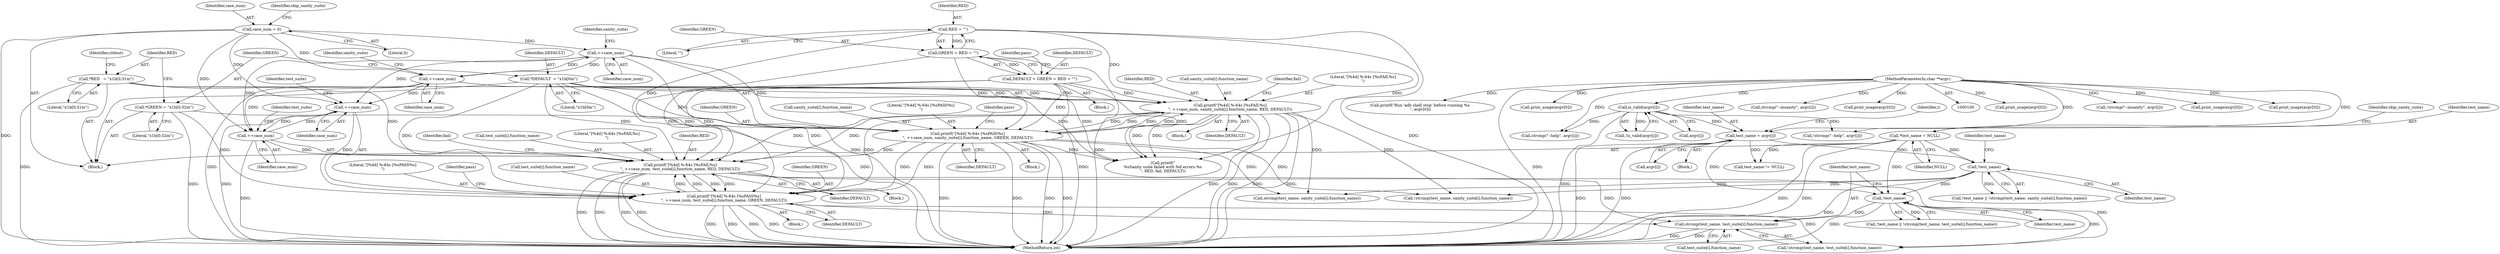 digraph "0_Android_37c88107679d36c419572732b4af6e18bb2f7dce_5@API" {
"1000430" [label="(Call,strcmp(test_name, test_suite[i].function_name))"];
"1000427" [label="(Call,!test_name)"];
"1000179" [label="(Call,test_name = argv[i])"];
"1000151" [label="(Call,is_valid(argv[i]))"];
"1000102" [label="(MethodParameterIn,char **argv)"];
"1000357" [label="(Call,!test_name)"];
"1000105" [label="(Call,*test_name = NULL)"];
"1000461" [label="(Call,printf(\"[%4d] %-64s [%sFAIL%s]\n\", ++case_num, test_suite[i].function_name, RED, DEFAULT))"];
"1000463" [label="(Call,++case_num)"];
"1000374" [label="(Call,++case_num)"];
"1000337" [label="(Call,case_num = 0)"];
"1000389" [label="(Call,++case_num)"];
"1000448" [label="(Call,++case_num)"];
"1000446" [label="(Call,printf(\"[%4d] %-64s [%sPASS%s]\n\", ++case_num, test_suite[i].function_name, GREEN, DEFAULT))"];
"1000308" [label="(Call,*GREEN = \"\x1b[0;32m\")"];
"1000323" [label="(Call,GREEN = RED = \"\")"];
"1000325" [label="(Call,RED = \"\")"];
"1000372" [label="(Call,printf(\"[%4d] %-64s [%sPASS%s]\n\", ++case_num, sanity_suite[i].function_name, GREEN, DEFAULT))"];
"1000387" [label="(Call,printf(\"[%4d] %-64s [%sFAIL%s]\n\", ++case_num, sanity_suite[i].function_name, RED, DEFAULT))"];
"1000312" [label="(Call,*RED   = \"\x1b[0;31m\")"];
"1000304" [label="(Call,*DEFAULT  = \"\x1b[0m\")"];
"1000321" [label="(Call,DEFAULT = GREEN = RED = \"\")"];
"1000396" [label="(Identifier,RED)"];
"1000465" [label="(Call,test_suite[i].function_name)"];
"1000381" [label="(Identifier,GREEN)"];
"1000180" [label="(Identifier,test_name)"];
"1000449" [label="(Identifier,case_num)"];
"1000105" [label="(Call,*test_name = NULL)"];
"1000452" [label="(Identifier,test_suite)"];
"1000314" [label="(Literal,\"\x1b[0;31m\")"];
"1000330" [label="(Identifier,pass)"];
"1000103" [label="(Block,)"];
"1000462" [label="(Literal,\"[%4d] %-64s [%sFAIL%s]\n\")"];
"1000386" [label="(Block,)"];
"1000456" [label="(Identifier,DEFAULT)"];
"1000447" [label="(Literal,\"[%4d] %-64s [%sPASS%s]\n\")"];
"1000150" [label="(Call,!is_valid(argv[i]))"];
"1000471" [label="(Identifier,DEFAULT)"];
"1000106" [label="(Identifier,test_name)"];
"1000458" [label="(Identifier,pass)"];
"1000378" [label="(Identifier,sanity_suite)"];
"1000342" [label="(Identifier,skip_sanity_suite)"];
"1000427" [label="(Call,!test_name)"];
"1000393" [label="(Identifier,sanity_suite)"];
"1000166" [label="(Call,test_name != NULL)"];
"1000181" [label="(Call,argv[i])"];
"1000121" [label="(Identifier,i)"];
"1000455" [label="(Identifier,GREEN)"];
"1000391" [label="(Call,sanity_suite[i].function_name)"];
"1000320" [label="(Block,)"];
"1000445" [label="(Block,)"];
"1000375" [label="(Identifier,case_num)"];
"1000325" [label="(Call,RED = \"\")"];
"1000312" [label="(Call,*RED   = \"\x1b[0;31m\")"];
"1000376" [label="(Call,sanity_suite[i].function_name)"];
"1000431" [label="(Identifier,test_name)"];
"1000450" [label="(Call,test_suite[i].function_name)"];
"1000470" [label="(Identifier,RED)"];
"1000152" [label="(Call,argv[i])"];
"1000473" [label="(Identifier,fail)"];
"1000324" [label="(Identifier,GREEN)"];
"1000305" [label="(Identifier,DEFAULT)"];
"1000158" [label="(Call,print_usage(argv[0]))"];
"1000463" [label="(Call,++case_num)"];
"1000430" [label="(Call,strcmp(test_name, test_suite[i].function_name))"];
"1000460" [label="(Block,)"];
"1000432" [label="(Call,test_suite[i].function_name)"];
"1000426" [label="(Call,!test_name || !strcmp(test_name, test_suite[i].function_name))"];
"1000337" [label="(Call,case_num = 0)"];
"1000327" [label="(Literal,\"\")"];
"1000373" [label="(Literal,\"[%4d] %-64s [%sPASS%s]\n\")"];
"1000138" [label="(Call,!strcmp(\"--insanity\", argv[i]))"];
"1000323" [label="(Call,GREEN = RED = \"\")"];
"1000110" [label="(Identifier,skip_sanity_suite)"];
"1000504" [label="(MethodReturn,int)"];
"1000387" [label="(Call,printf(\"[%4d] %-64s [%sFAIL%s]\n\", ++case_num, sanity_suite[i].function_name, RED, DEFAULT))"];
"1000374" [label="(Call,++case_num)"];
"1000308" [label="(Call,*GREEN = \"\x1b[0;32m\")"];
"1000464" [label="(Identifier,case_num)"];
"1000151" [label="(Call,is_valid(argv[i]))"];
"1000206" [label="(Call,print_usage(argv[0]))"];
"1000254" [label="(Call,print_usage(argv[0]))"];
"1000397" [label="(Identifier,DEFAULT)"];
"1000357" [label="(Call,!test_name)"];
"1000356" [label="(Call,!test_name || !strcmp(test_name, sanity_suite[i].function_name))"];
"1000310" [label="(Literal,\"\x1b[0;32m\")"];
"1000382" [label="(Identifier,DEFAULT)"];
"1000107" [label="(Identifier,NULL)"];
"1000309" [label="(Identifier,GREEN)"];
"1000339" [label="(Literal,0)"];
"1000371" [label="(Block,)"];
"1000122" [label="(Block,)"];
"1000187" [label="(Call,printf(\"Run 'adb shell stop' before running %s.\n\", argv[0]))"];
"1000326" [label="(Identifier,RED)"];
"1000102" [label="(MethodParameterIn,char **argv)"];
"1000304" [label="(Call,*DEFAULT  = \"\x1b[0m\")"];
"1000360" [label="(Call,strcmp(test_name, sanity_suite[i].function_name))"];
"1000390" [label="(Identifier,case_num)"];
"1000338" [label="(Identifier,case_num)"];
"1000361" [label="(Identifier,test_name)"];
"1000428" [label="(Identifier,test_name)"];
"1000124" [label="(Call,!strcmp(\"--help\", argv[i]))"];
"1000372" [label="(Call,printf(\"[%4d] %-64s [%sPASS%s]\n\", ++case_num, sanity_suite[i].function_name, GREEN, DEFAULT))"];
"1000446" [label="(Call,printf(\"[%4d] %-64s [%sPASS%s]\n\", ++case_num, test_suite[i].function_name, GREEN, DEFAULT))"];
"1000399" [label="(Identifier,fail)"];
"1000384" [label="(Identifier,pass)"];
"1000321" [label="(Call,DEFAULT = GREEN = RED = \"\")"];
"1000319" [label="(Identifier,stdout)"];
"1000359" [label="(Call,!strcmp(test_name, sanity_suite[i].function_name))"];
"1000467" [label="(Identifier,test_suite)"];
"1000406" [label="(Call,printf(\"\n%sSanity suite failed with %d errors.%s\n\", RED, fail, DEFAULT))"];
"1000131" [label="(Call,print_usage(argv[0]))"];
"1000313" [label="(Identifier,RED)"];
"1000429" [label="(Call,!strcmp(test_name, test_suite[i].function_name))"];
"1000448" [label="(Call,++case_num)"];
"1000125" [label="(Call,strcmp(\"--help\", argv[i]))"];
"1000306" [label="(Literal,\"\x1b[0m\")"];
"1000139" [label="(Call,strcmp(\"--insanity\", argv[i]))"];
"1000461" [label="(Call,printf(\"[%4d] %-64s [%sFAIL%s]\n\", ++case_num, test_suite[i].function_name, RED, DEFAULT))"];
"1000322" [label="(Identifier,DEFAULT)"];
"1000388" [label="(Literal,\"[%4d] %-64s [%sFAIL%s]\n\")"];
"1000389" [label="(Call,++case_num)"];
"1000179" [label="(Call,test_name = argv[i])"];
"1000172" [label="(Call,print_usage(argv[0]))"];
"1000358" [label="(Identifier,test_name)"];
"1000430" -> "1000429"  [label="AST: "];
"1000430" -> "1000432"  [label="CFG: "];
"1000431" -> "1000430"  [label="AST: "];
"1000432" -> "1000430"  [label="AST: "];
"1000429" -> "1000430"  [label="CFG: "];
"1000430" -> "1000504"  [label="DDG: "];
"1000430" -> "1000504"  [label="DDG: "];
"1000427" -> "1000430"  [label="DDG: "];
"1000461" -> "1000430"  [label="DDG: "];
"1000446" -> "1000430"  [label="DDG: "];
"1000427" -> "1000426"  [label="AST: "];
"1000427" -> "1000428"  [label="CFG: "];
"1000428" -> "1000427"  [label="AST: "];
"1000431" -> "1000427"  [label="CFG: "];
"1000426" -> "1000427"  [label="CFG: "];
"1000427" -> "1000504"  [label="DDG: "];
"1000427" -> "1000426"  [label="DDG: "];
"1000179" -> "1000427"  [label="DDG: "];
"1000357" -> "1000427"  [label="DDG: "];
"1000105" -> "1000427"  [label="DDG: "];
"1000427" -> "1000429"  [label="DDG: "];
"1000179" -> "1000122"  [label="AST: "];
"1000179" -> "1000181"  [label="CFG: "];
"1000180" -> "1000179"  [label="AST: "];
"1000181" -> "1000179"  [label="AST: "];
"1000121" -> "1000179"  [label="CFG: "];
"1000179" -> "1000504"  [label="DDG: "];
"1000179" -> "1000504"  [label="DDG: "];
"1000179" -> "1000166"  [label="DDG: "];
"1000151" -> "1000179"  [label="DDG: "];
"1000102" -> "1000179"  [label="DDG: "];
"1000179" -> "1000357"  [label="DDG: "];
"1000151" -> "1000150"  [label="AST: "];
"1000151" -> "1000152"  [label="CFG: "];
"1000152" -> "1000151"  [label="AST: "];
"1000150" -> "1000151"  [label="CFG: "];
"1000151" -> "1000504"  [label="DDG: "];
"1000151" -> "1000124"  [label="DDG: "];
"1000151" -> "1000125"  [label="DDG: "];
"1000151" -> "1000150"  [label="DDG: "];
"1000102" -> "1000151"  [label="DDG: "];
"1000102" -> "1000100"  [label="AST: "];
"1000102" -> "1000504"  [label="DDG: "];
"1000102" -> "1000124"  [label="DDG: "];
"1000102" -> "1000125"  [label="DDG: "];
"1000102" -> "1000131"  [label="DDG: "];
"1000102" -> "1000138"  [label="DDG: "];
"1000102" -> "1000139"  [label="DDG: "];
"1000102" -> "1000158"  [label="DDG: "];
"1000102" -> "1000172"  [label="DDG: "];
"1000102" -> "1000187"  [label="DDG: "];
"1000102" -> "1000206"  [label="DDG: "];
"1000102" -> "1000254"  [label="DDG: "];
"1000357" -> "1000356"  [label="AST: "];
"1000357" -> "1000358"  [label="CFG: "];
"1000358" -> "1000357"  [label="AST: "];
"1000361" -> "1000357"  [label="CFG: "];
"1000356" -> "1000357"  [label="CFG: "];
"1000357" -> "1000504"  [label="DDG: "];
"1000357" -> "1000356"  [label="DDG: "];
"1000105" -> "1000357"  [label="DDG: "];
"1000357" -> "1000359"  [label="DDG: "];
"1000357" -> "1000360"  [label="DDG: "];
"1000105" -> "1000103"  [label="AST: "];
"1000105" -> "1000107"  [label="CFG: "];
"1000106" -> "1000105"  [label="AST: "];
"1000107" -> "1000105"  [label="AST: "];
"1000110" -> "1000105"  [label="CFG: "];
"1000105" -> "1000504"  [label="DDG: "];
"1000105" -> "1000504"  [label="DDG: "];
"1000105" -> "1000166"  [label="DDG: "];
"1000461" -> "1000460"  [label="AST: "];
"1000461" -> "1000471"  [label="CFG: "];
"1000462" -> "1000461"  [label="AST: "];
"1000463" -> "1000461"  [label="AST: "];
"1000465" -> "1000461"  [label="AST: "];
"1000470" -> "1000461"  [label="AST: "];
"1000471" -> "1000461"  [label="AST: "];
"1000473" -> "1000461"  [label="CFG: "];
"1000461" -> "1000504"  [label="DDG: "];
"1000461" -> "1000504"  [label="DDG: "];
"1000461" -> "1000504"  [label="DDG: "];
"1000461" -> "1000504"  [label="DDG: "];
"1000461" -> "1000429"  [label="DDG: "];
"1000461" -> "1000446"  [label="DDG: "];
"1000461" -> "1000446"  [label="DDG: "];
"1000463" -> "1000461"  [label="DDG: "];
"1000446" -> "1000461"  [label="DDG: "];
"1000446" -> "1000461"  [label="DDG: "];
"1000312" -> "1000461"  [label="DDG: "];
"1000325" -> "1000461"  [label="DDG: "];
"1000387" -> "1000461"  [label="DDG: "];
"1000387" -> "1000461"  [label="DDG: "];
"1000304" -> "1000461"  [label="DDG: "];
"1000321" -> "1000461"  [label="DDG: "];
"1000372" -> "1000461"  [label="DDG: "];
"1000463" -> "1000464"  [label="CFG: "];
"1000464" -> "1000463"  [label="AST: "];
"1000467" -> "1000463"  [label="CFG: "];
"1000463" -> "1000504"  [label="DDG: "];
"1000463" -> "1000448"  [label="DDG: "];
"1000374" -> "1000463"  [label="DDG: "];
"1000337" -> "1000463"  [label="DDG: "];
"1000448" -> "1000463"  [label="DDG: "];
"1000389" -> "1000463"  [label="DDG: "];
"1000374" -> "1000372"  [label="AST: "];
"1000374" -> "1000375"  [label="CFG: "];
"1000375" -> "1000374"  [label="AST: "];
"1000378" -> "1000374"  [label="CFG: "];
"1000374" -> "1000504"  [label="DDG: "];
"1000374" -> "1000372"  [label="DDG: "];
"1000337" -> "1000374"  [label="DDG: "];
"1000389" -> "1000374"  [label="DDG: "];
"1000374" -> "1000389"  [label="DDG: "];
"1000374" -> "1000448"  [label="DDG: "];
"1000337" -> "1000103"  [label="AST: "];
"1000337" -> "1000339"  [label="CFG: "];
"1000338" -> "1000337"  [label="AST: "];
"1000339" -> "1000337"  [label="AST: "];
"1000342" -> "1000337"  [label="CFG: "];
"1000337" -> "1000504"  [label="DDG: "];
"1000337" -> "1000389"  [label="DDG: "];
"1000337" -> "1000448"  [label="DDG: "];
"1000389" -> "1000387"  [label="AST: "];
"1000389" -> "1000390"  [label="CFG: "];
"1000390" -> "1000389"  [label="AST: "];
"1000393" -> "1000389"  [label="CFG: "];
"1000389" -> "1000504"  [label="DDG: "];
"1000389" -> "1000387"  [label="DDG: "];
"1000389" -> "1000448"  [label="DDG: "];
"1000448" -> "1000446"  [label="AST: "];
"1000448" -> "1000449"  [label="CFG: "];
"1000449" -> "1000448"  [label="AST: "];
"1000452" -> "1000448"  [label="CFG: "];
"1000448" -> "1000504"  [label="DDG: "];
"1000448" -> "1000446"  [label="DDG: "];
"1000446" -> "1000445"  [label="AST: "];
"1000446" -> "1000456"  [label="CFG: "];
"1000447" -> "1000446"  [label="AST: "];
"1000450" -> "1000446"  [label="AST: "];
"1000455" -> "1000446"  [label="AST: "];
"1000456" -> "1000446"  [label="AST: "];
"1000458" -> "1000446"  [label="CFG: "];
"1000446" -> "1000504"  [label="DDG: "];
"1000446" -> "1000504"  [label="DDG: "];
"1000446" -> "1000504"  [label="DDG: "];
"1000446" -> "1000504"  [label="DDG: "];
"1000446" -> "1000429"  [label="DDG: "];
"1000308" -> "1000446"  [label="DDG: "];
"1000323" -> "1000446"  [label="DDG: "];
"1000372" -> "1000446"  [label="DDG: "];
"1000372" -> "1000446"  [label="DDG: "];
"1000387" -> "1000446"  [label="DDG: "];
"1000304" -> "1000446"  [label="DDG: "];
"1000321" -> "1000446"  [label="DDG: "];
"1000308" -> "1000103"  [label="AST: "];
"1000308" -> "1000310"  [label="CFG: "];
"1000309" -> "1000308"  [label="AST: "];
"1000310" -> "1000308"  [label="AST: "];
"1000313" -> "1000308"  [label="CFG: "];
"1000308" -> "1000504"  [label="DDG: "];
"1000308" -> "1000372"  [label="DDG: "];
"1000323" -> "1000321"  [label="AST: "];
"1000323" -> "1000325"  [label="CFG: "];
"1000324" -> "1000323"  [label="AST: "];
"1000325" -> "1000323"  [label="AST: "];
"1000321" -> "1000323"  [label="CFG: "];
"1000323" -> "1000504"  [label="DDG: "];
"1000323" -> "1000321"  [label="DDG: "];
"1000325" -> "1000323"  [label="DDG: "];
"1000323" -> "1000372"  [label="DDG: "];
"1000325" -> "1000327"  [label="CFG: "];
"1000326" -> "1000325"  [label="AST: "];
"1000327" -> "1000325"  [label="AST: "];
"1000325" -> "1000504"  [label="DDG: "];
"1000325" -> "1000387"  [label="DDG: "];
"1000325" -> "1000406"  [label="DDG: "];
"1000372" -> "1000371"  [label="AST: "];
"1000372" -> "1000382"  [label="CFG: "];
"1000373" -> "1000372"  [label="AST: "];
"1000376" -> "1000372"  [label="AST: "];
"1000381" -> "1000372"  [label="AST: "];
"1000382" -> "1000372"  [label="AST: "];
"1000384" -> "1000372"  [label="CFG: "];
"1000372" -> "1000504"  [label="DDG: "];
"1000372" -> "1000504"  [label="DDG: "];
"1000372" -> "1000504"  [label="DDG: "];
"1000372" -> "1000504"  [label="DDG: "];
"1000372" -> "1000359"  [label="DDG: "];
"1000372" -> "1000360"  [label="DDG: "];
"1000387" -> "1000372"  [label="DDG: "];
"1000387" -> "1000372"  [label="DDG: "];
"1000304" -> "1000372"  [label="DDG: "];
"1000321" -> "1000372"  [label="DDG: "];
"1000372" -> "1000387"  [label="DDG: "];
"1000372" -> "1000387"  [label="DDG: "];
"1000372" -> "1000406"  [label="DDG: "];
"1000387" -> "1000386"  [label="AST: "];
"1000387" -> "1000397"  [label="CFG: "];
"1000388" -> "1000387"  [label="AST: "];
"1000391" -> "1000387"  [label="AST: "];
"1000396" -> "1000387"  [label="AST: "];
"1000397" -> "1000387"  [label="AST: "];
"1000399" -> "1000387"  [label="CFG: "];
"1000387" -> "1000504"  [label="DDG: "];
"1000387" -> "1000504"  [label="DDG: "];
"1000387" -> "1000504"  [label="DDG: "];
"1000387" -> "1000504"  [label="DDG: "];
"1000387" -> "1000359"  [label="DDG: "];
"1000387" -> "1000360"  [label="DDG: "];
"1000312" -> "1000387"  [label="DDG: "];
"1000304" -> "1000387"  [label="DDG: "];
"1000321" -> "1000387"  [label="DDG: "];
"1000387" -> "1000406"  [label="DDG: "];
"1000387" -> "1000406"  [label="DDG: "];
"1000312" -> "1000103"  [label="AST: "];
"1000312" -> "1000314"  [label="CFG: "];
"1000313" -> "1000312"  [label="AST: "];
"1000314" -> "1000312"  [label="AST: "];
"1000319" -> "1000312"  [label="CFG: "];
"1000312" -> "1000504"  [label="DDG: "];
"1000312" -> "1000406"  [label="DDG: "];
"1000304" -> "1000103"  [label="AST: "];
"1000304" -> "1000306"  [label="CFG: "];
"1000305" -> "1000304"  [label="AST: "];
"1000306" -> "1000304"  [label="AST: "];
"1000309" -> "1000304"  [label="CFG: "];
"1000304" -> "1000504"  [label="DDG: "];
"1000304" -> "1000406"  [label="DDG: "];
"1000321" -> "1000320"  [label="AST: "];
"1000322" -> "1000321"  [label="AST: "];
"1000330" -> "1000321"  [label="CFG: "];
"1000321" -> "1000504"  [label="DDG: "];
"1000321" -> "1000406"  [label="DDG: "];
}
